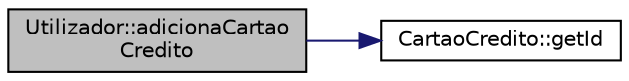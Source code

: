 digraph "Utilizador::adicionaCartaoCredito"
{
  edge [fontname="Helvetica",fontsize="10",labelfontname="Helvetica",labelfontsize="10"];
  node [fontname="Helvetica",fontsize="10",shape=record];
  rankdir="LR";
  Node1 [label="Utilizador::adicionaCartao\lCredito",height=0.2,width=0.4,color="black", fillcolor="grey75", style="filled", fontcolor="black"];
  Node1 -> Node2 [color="midnightblue",fontsize="10",style="solid"];
  Node2 [label="CartaoCredito::getId",height=0.2,width=0.4,color="black", fillcolor="white", style="filled",URL="$class_cartao_credito.html#ab59d60e4d155e7f29aef888ea3139ee5",tooltip="Devolve o id(string) do cartao de credito atual. "];
}
